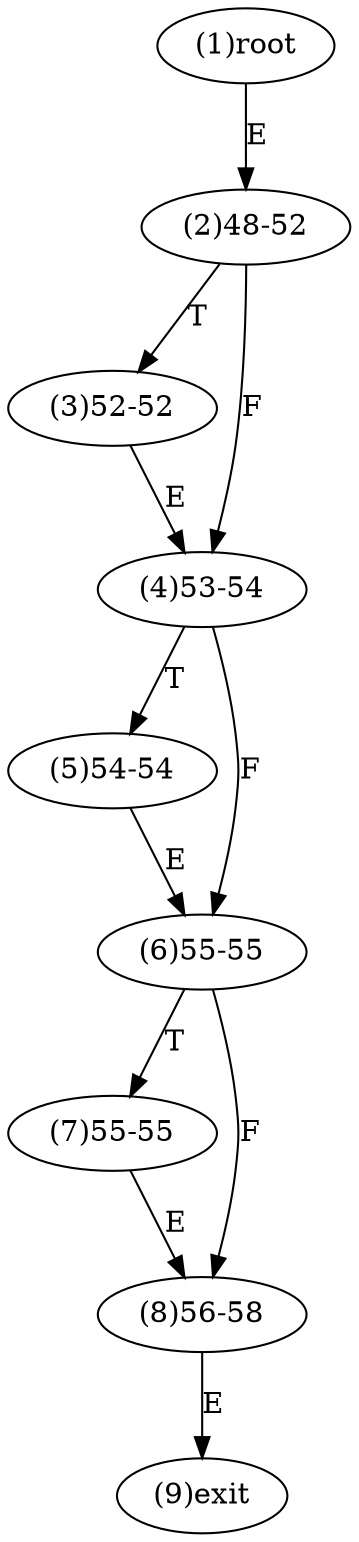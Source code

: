 digraph "" { 
1[ label="(1)root"];
2[ label="(2)48-52"];
3[ label="(3)52-52"];
4[ label="(4)53-54"];
5[ label="(5)54-54"];
6[ label="(6)55-55"];
7[ label="(7)55-55"];
8[ label="(8)56-58"];
9[ label="(9)exit"];
1->2[ label="E"];
2->4[ label="F"];
2->3[ label="T"];
3->4[ label="E"];
4->6[ label="F"];
4->5[ label="T"];
5->6[ label="E"];
6->8[ label="F"];
6->7[ label="T"];
7->8[ label="E"];
8->9[ label="E"];
}